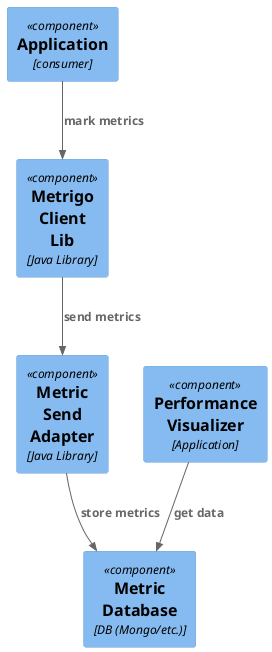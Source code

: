 @startuml

!include <C4/C4_Component>

Component(App, "Application", "consumer")
Component(MetrigoClient, "Metrigo\nClient\nLib", "Java Library")
Component(MetricAdapter, "Metric\nSend\nAdapter", "Java Library")
Component(MetricDB, "Metric\nDatabase", "DB (Mongo/etc.)")
Component(Metrigo_PerfViz, "Performance\nVisualizer", "Application")

Rel(App, MetrigoClient, "mark metrics")
Rel(MetrigoClient, MetricAdapter, "send metrics")
Rel(MetricAdapter, MetricDB, "store metrics")
Rel(Metrigo_PerfViz, MetricDB, "get data")

@enduml